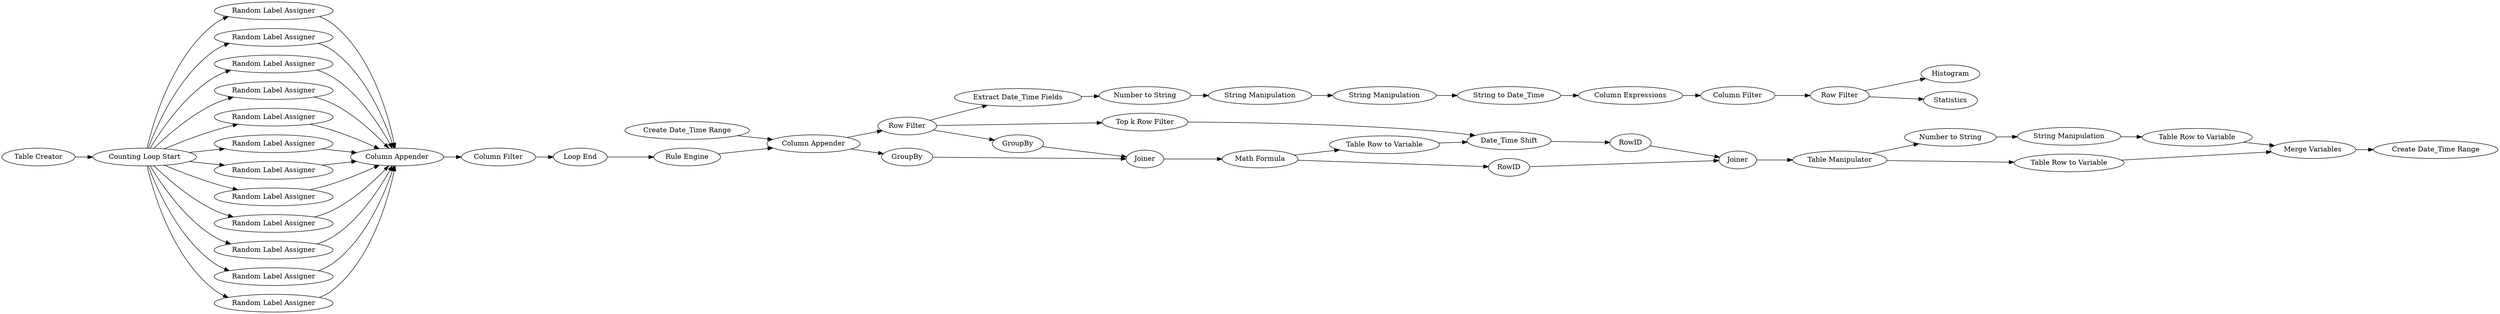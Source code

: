 digraph {
	549 [label="Random Label Assigner"]
	550 [label="Table Creator"]
	551 [label="Random Label Assigner"]
	552 [label="Random Label Assigner"]
	553 [label="Column Appender"]
	554 [label="Loop End"]
	555 [label="Column Filter"]
	557 [label="Random Label Assigner"]
	559 [label="Rule Engine"]
	561 [label="Create Date_Time Range"]
	562 [label="Random Label Assigner"]
	563 [label="Random Label Assigner"]
	564 [label="Random Label Assigner"]
	566 [label="Random Label Assigner"]
	567 [label="Random Label Assigner"]
	568 [label="Random Label Assigner"]
	569 [label="Column Appender"]
	570 [label="Counting Loop Start"]
	571 [label="Random Label Assigner"]
	572 [label="Random Label Assigner"]
	573 [label="Row Filter"]
	574 [label=GroupBy]
	575 [label=GroupBy]
	576 [label=Joiner]
	577 [label="Math Formula"]
	579 [label="Top k Row Filter"]
	580 [label="Date_Time Shift"]
	581 [label="Table Row to Variable"]
	582 [label="Table Manipulator"]
	583 [label=Joiner]
	584 [label=RowID]
	585 [label=RowID]
	586 [label="Number to String"]
	587 [label="String Manipulation"]
	588 [label="Create Date_Time Range"]
	589 [label="Table Row to Variable"]
	590 [label="Table Row to Variable"]
	591 [label="Merge Variables"]
	592 [label="Column Expressions"]
	593 [label="Row Filter"]
	594 [label=Histogram]
	595 [label=Statistics]
	596 [label="Extract Date_Time Fields"]
	597 [label="String Manipulation"]
	598 [label="Number to String"]
	599 [label="String Manipulation"]
	600 [label="String to Date_Time"]
	601 [label="Column Filter"]
	549 -> 553
	550 -> 570
	551 -> 553
	552 -> 553
	553 -> 555
	554 -> 559
	555 -> 554
	557 -> 553
	559 -> 569
	561 -> 569
	562 -> 553
	563 -> 553
	564 -> 553
	566 -> 553
	567 -> 553
	568 -> 553
	569 -> 573
	569 -> 575
	570 -> 571
	570 -> 568
	570 -> 572
	570 -> 562
	570 -> 563
	570 -> 566
	570 -> 567
	570 -> 564
	570 -> 552
	570 -> 557
	570 -> 551
	570 -> 549
	571 -> 553
	572 -> 553
	573 -> 574
	573 -> 596
	573 -> 579
	574 -> 576
	575 -> 576
	576 -> 577
	577 -> 581
	577 -> 584
	579 -> 580
	580 -> 585
	581 -> 580
	582 -> 590
	582 -> 586
	583 -> 582
	584 -> 583
	585 -> 583
	586 -> 587
	587 -> 589
	589 -> 591
	590 -> 591
	591 -> 588
	592 -> 601
	593 -> 595
	593 -> 594
	596 -> 598
	597 -> 599
	598 -> 597
	599 -> 600
	600 -> 592
	601 -> 593
	rankdir=LR
}
